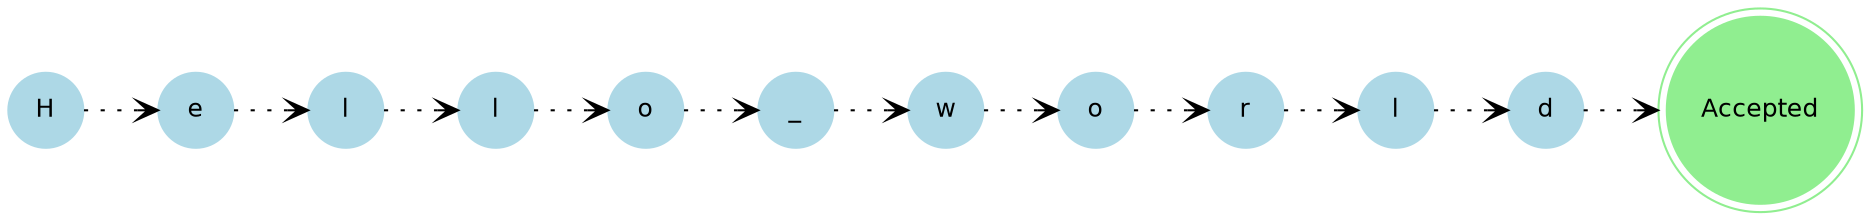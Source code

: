 digraph DFA {
    rankdir=LR;
    node [fontname=Helvetica, fontsize=12];
    edge [color=black, style=dotted, arrowhead=vee, fontsize=10];
step0 [label="H", shape=circle, style=filled, color=lightblue];
step1 [label="e", shape=circle, style=filled, color=lightblue];
step0 -> step1 [label=""];
step2 [label="l", shape=circle, style=filled, color=lightblue];
step1 -> step2 [label=""];
step3 [label="l", shape=circle, style=filled, color=lightblue];
step2 -> step3 [label=""];
step4 [label="o", shape=circle, style=filled, color=lightblue];
step3 -> step4 [label=""];
step5 [label="_", shape=circle, style=filled, color=lightblue];
step4 -> step5 [label=""];
step6 [label="w", shape=circle, style=filled, color=lightblue];
step5 -> step6 [label=""];
step7 [label="o", shape=circle, style=filled, color=lightblue];
step6 -> step7 [label=""];
step8 [label="r", shape=circle, style=filled, color=lightblue];
step7 -> step8 [label=""];
step9 [label="l", shape=circle, style=filled, color=lightblue];
step8 -> step9 [label=""];
step10 [label="d", shape=circle, style=filled, color=lightblue];
step9 -> step10 [label=""];
step10 -> acceptingNode [label=""];
acceptingNode [label="Accepted", shape=doublecircle, style=filled, color=lightgreen];
}
